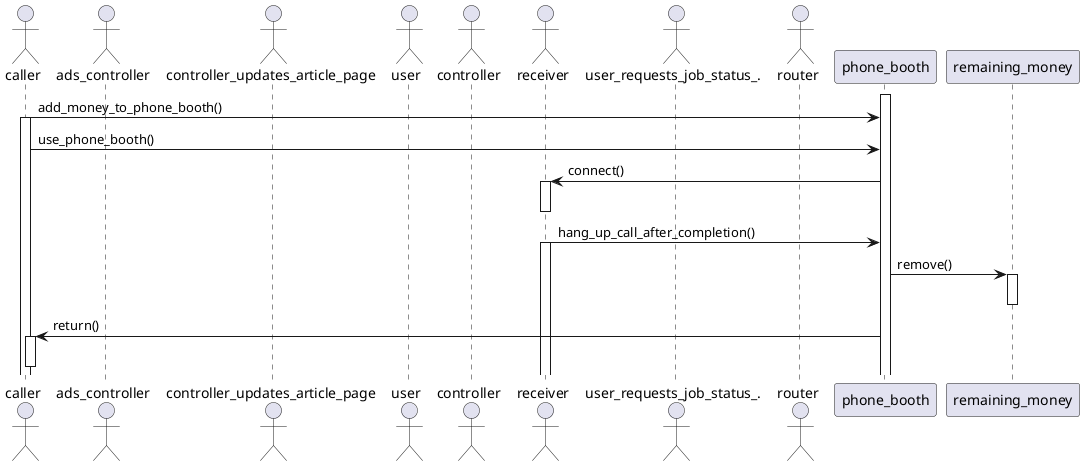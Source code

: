 @startuml
actor caller
actor ads_controller
actor controller_updates_article_page
actor user
actor controller
actor receiver
actor user_requests_job_status_.
actor router
participant phone_booth
activate phone_booth
caller -> phone_booth: add_money_to_phone_booth()
activate caller
caller -> phone_booth: use_phone_booth()
phone_booth -> receiver: connect()
activate receiver
deactivate receiver
receiver -> phone_booth: hang_up_call_after_completion()
activate receiver
participant remaining_money
phone_booth -> remaining_money: remove()
activate remaining_money
deactivate remaining_money
phone_booth -> caller: return()
activate caller
deactivate caller
@enduml
